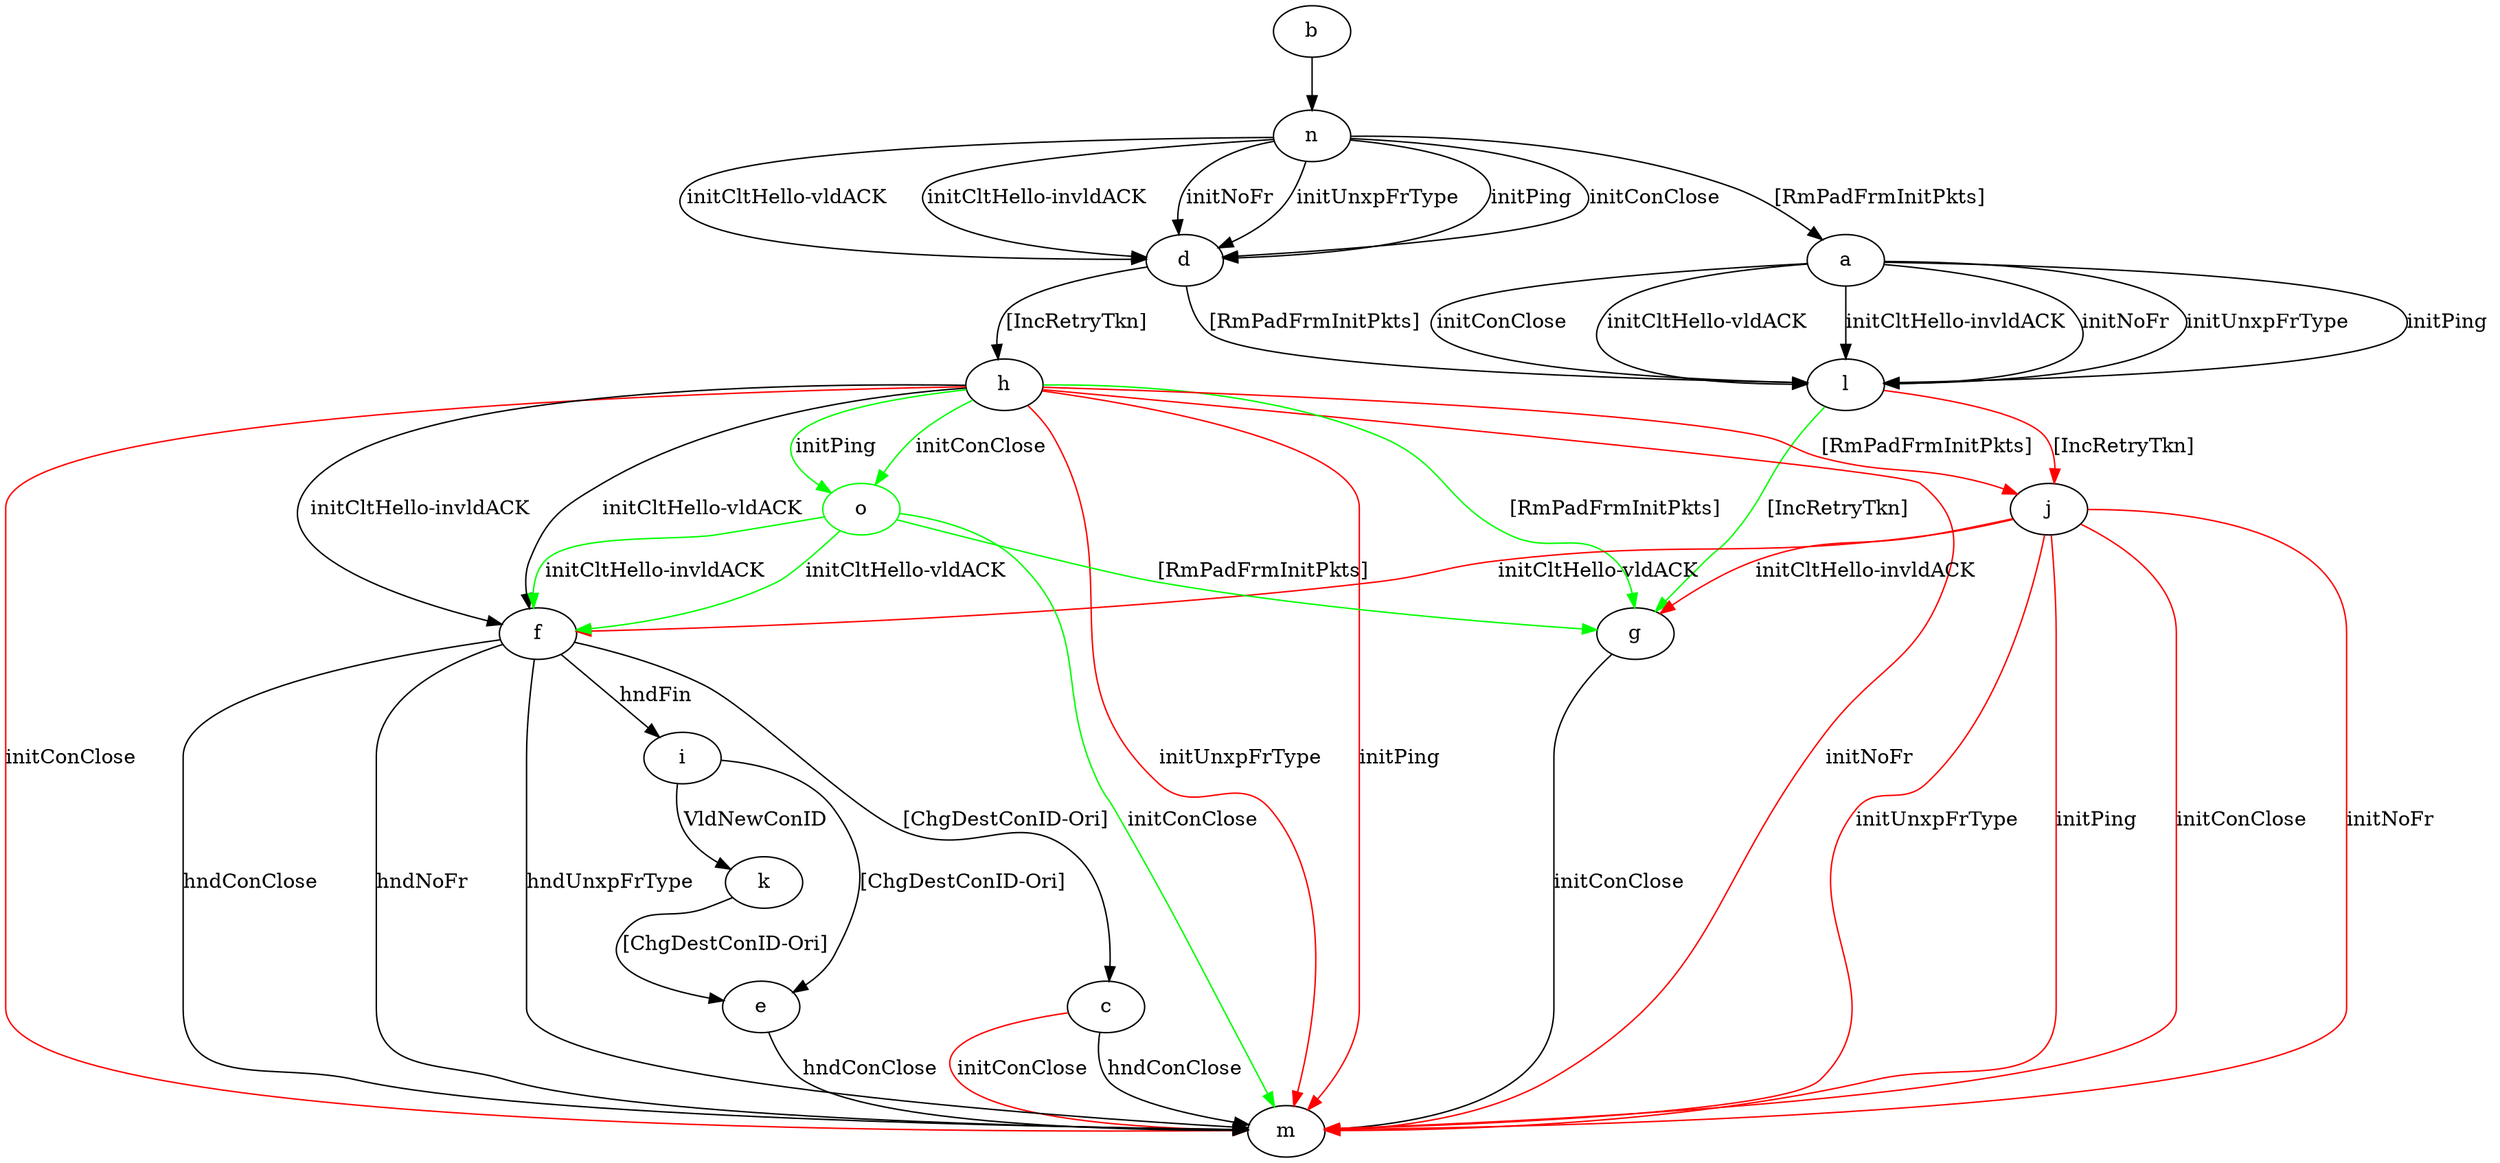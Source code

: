 digraph "" {
	a -> l	[key=0,
		label="initPing "];
	a -> l	[key=1,
		label="initConClose "];
	a -> l	[key=2,
		label="initCltHello-vldACK "];
	a -> l	[key=3,
		label="initCltHello-invldACK "];
	a -> l	[key=4,
		label="initNoFr "];
	a -> l	[key=5,
		label="initUnxpFrType "];
	b -> n	[key=0];
	c -> m	[key=0,
		label="hndConClose "];
	c -> m	[key=1,
		color=red,
		label="initConClose "];
	d -> h	[key=0,
		label="[IncRetryTkn] "];
	d -> l	[key=0,
		label="[RmPadFrmInitPkts] "];
	e -> m	[key=0,
		label="hndConClose "];
	f -> c	[key=0,
		label="[ChgDestConID-Ori] "];
	f -> i	[key=0,
		label="hndFin "];
	f -> m	[key=0,
		label="hndConClose "];
	f -> m	[key=1,
		label="hndNoFr "];
	f -> m	[key=2,
		label="hndUnxpFrType "];
	g -> m	[key=0,
		label="initConClose "];
	h -> f	[key=0,
		label="initCltHello-vldACK "];
	h -> f	[key=1,
		label="initCltHello-invldACK "];
	h -> g	[key=0,
		color=green,
		label="[RmPadFrmInitPkts] "];
	h -> j	[key=0,
		color=red,
		label="[RmPadFrmInitPkts] "];
	h -> m	[key=0,
		color=red,
		label="initPing "];
	h -> m	[key=1,
		color=red,
		label="initConClose "];
	h -> m	[key=2,
		color=red,
		label="initNoFr "];
	h -> m	[key=3,
		color=red,
		label="initUnxpFrType "];
	o	[color=green];
	h -> o	[key=0,
		color=green,
		label="initPing "];
	h -> o	[key=1,
		color=green,
		label="initConClose "];
	i -> e	[key=0,
		label="[ChgDestConID-Ori] "];
	i -> k	[key=0,
		label="VldNewConID "];
	j -> f	[key=0,
		color=red,
		label="initCltHello-vldACK "];
	j -> g	[key=0,
		color=red,
		label="initCltHello-invldACK "];
	j -> m	[key=0,
		color=red,
		label="initPing "];
	j -> m	[key=1,
		color=red,
		label="initConClose "];
	j -> m	[key=2,
		color=red,
		label="initNoFr "];
	j -> m	[key=3,
		color=red,
		label="initUnxpFrType "];
	k -> e	[key=0,
		label="[ChgDestConID-Ori] "];
	l -> g	[key=0,
		color=green,
		label="[IncRetryTkn] "];
	l -> j	[key=0,
		color=red,
		label="[IncRetryTkn] "];
	n -> a	[key=0,
		label="[RmPadFrmInitPkts] "];
	n -> d	[key=0,
		label="initPing "];
	n -> d	[key=1,
		label="initConClose "];
	n -> d	[key=2,
		label="initCltHello-vldACK "];
	n -> d	[key=3,
		label="initCltHello-invldACK "];
	n -> d	[key=4,
		label="initNoFr "];
	n -> d	[key=5,
		label="initUnxpFrType "];
	o -> f	[key=0,
		color=green,
		label="initCltHello-vldACK "];
	o -> f	[key=1,
		color=green,
		label="initCltHello-invldACK "];
	o -> g	[key=0,
		color=green,
		label="[RmPadFrmInitPkts] "];
	o -> m	[key=0,
		color=green,
		label="initConClose "];
}
